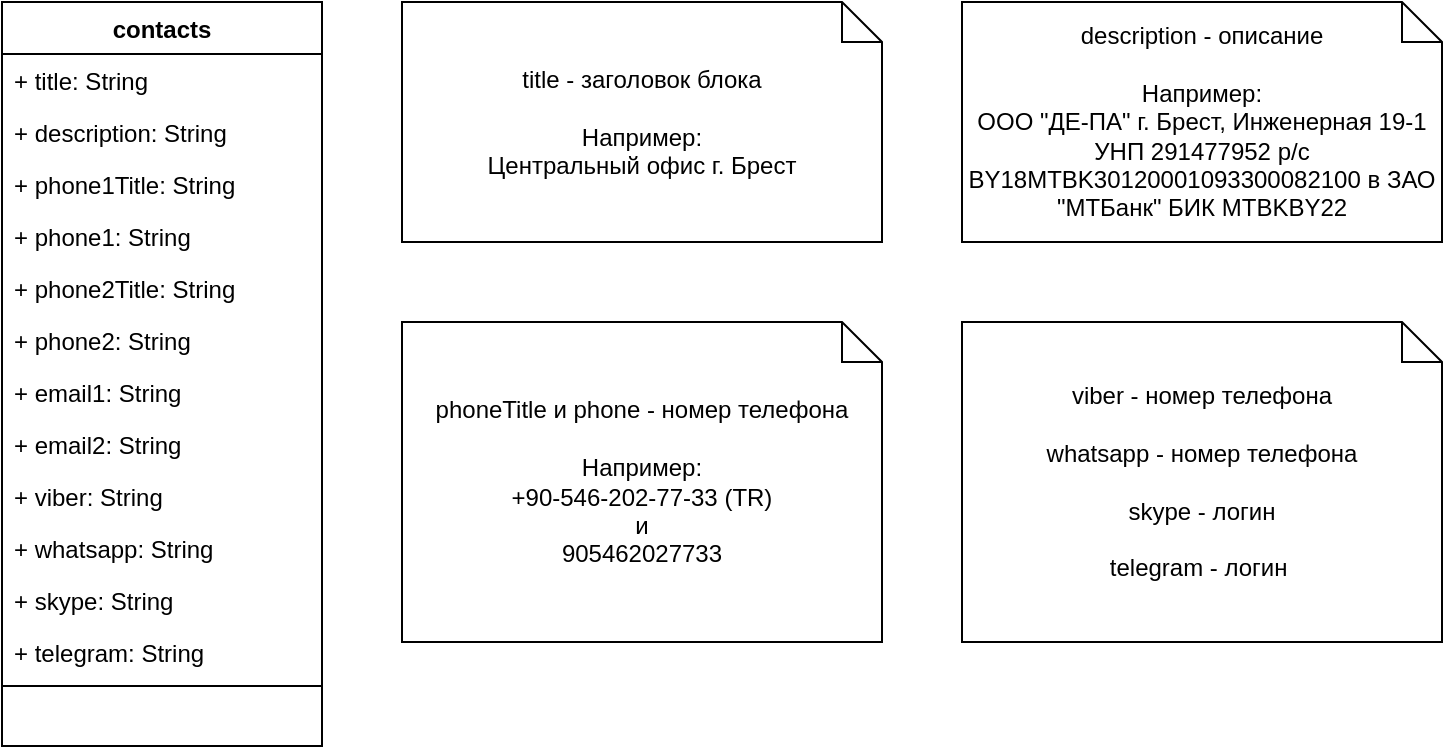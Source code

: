 <mxfile version="15.4.0" type="device"><diagram id="dV7PM9ALrl9J9a0mQNOs" name="Page-1"><mxGraphModel dx="1024" dy="592" grid="1" gridSize="10" guides="1" tooltips="1" connect="1" arrows="1" fold="1" page="1" pageScale="1" pageWidth="827" pageHeight="1169" math="0" shadow="0"><root><mxCell id="0"/><mxCell id="1" parent="0"/><mxCell id="vv3RvOk9WunKPp6Wpv85-6" value="title - заголовок блока&lt;br&gt;&lt;br&gt;Например:&lt;br&gt;Центральный офис г. Брест" style="shape=note;size=20;whiteSpace=wrap;html=1;" parent="1" vertex="1"><mxGeometry x="280" y="40" width="240" height="120" as="geometry"/></mxCell><mxCell id="vv3RvOk9WunKPp6Wpv85-7" value="description - описание&lt;br&gt;&lt;br&gt;Например:&lt;br&gt;ООО &quot;ДЕ-ПА&quot; г. Брест, Инженерная 19-1 УНП 291477952 р/с BY18MTBK30120001093300082100 в ЗАО &quot;МТБанк&quot; БИК MTBKBY22" style="shape=note;size=20;whiteSpace=wrap;html=1;" parent="1" vertex="1"><mxGeometry x="560" y="40" width="240" height="120" as="geometry"/></mxCell><mxCell id="vv3RvOk9WunKPp6Wpv85-8" value="phoneTitle и phone - номер телефона&lt;br&gt;&lt;br&gt;Например:&lt;br&gt;+90-546-202-77-33 (TR)&lt;br&gt;и&lt;br&gt;905462027733" style="shape=note;size=20;whiteSpace=wrap;html=1;" parent="1" vertex="1"><mxGeometry x="280" y="200" width="240" height="160" as="geometry"/></mxCell><mxCell id="vv3RvOk9WunKPp6Wpv85-10" value="viber - номер телефона&lt;br&gt;&lt;br&gt;whatsapp - номер телефона&lt;br&gt;&lt;br&gt;skype - логин&lt;br&gt;&lt;br&gt;telegram - логин&amp;nbsp;" style="shape=note;size=20;whiteSpace=wrap;html=1;" parent="1" vertex="1"><mxGeometry x="560" y="200" width="240" height="160" as="geometry"/></mxCell><mxCell id="WniZKwJasQYt_4otNPJh-1" value="contacts" style="swimlane;fontStyle=1;align=center;verticalAlign=top;childLayout=stackLayout;horizontal=1;startSize=26;horizontalStack=0;resizeParent=1;resizeParentMax=0;resizeLast=0;collapsible=1;marginBottom=0;" vertex="1" parent="1"><mxGeometry x="80" y="40" width="160" height="372" as="geometry"/></mxCell><mxCell id="WniZKwJasQYt_4otNPJh-5" value="+ title: String" style="text;strokeColor=none;fillColor=none;align=left;verticalAlign=top;spacingLeft=4;spacingRight=4;overflow=hidden;rotatable=0;points=[[0,0.5],[1,0.5]];portConstraint=eastwest;" vertex="1" parent="WniZKwJasQYt_4otNPJh-1"><mxGeometry y="26" width="160" height="26" as="geometry"/></mxCell><mxCell id="WniZKwJasQYt_4otNPJh-2" value="+ description: String" style="text;strokeColor=none;fillColor=none;align=left;verticalAlign=top;spacingLeft=4;spacingRight=4;overflow=hidden;rotatable=0;points=[[0,0.5],[1,0.5]];portConstraint=eastwest;" vertex="1" parent="WniZKwJasQYt_4otNPJh-1"><mxGeometry y="52" width="160" height="26" as="geometry"/></mxCell><mxCell id="WniZKwJasQYt_4otNPJh-6" value="+ phone1Title: String" style="text;strokeColor=none;fillColor=none;align=left;verticalAlign=top;spacingLeft=4;spacingRight=4;overflow=hidden;rotatable=0;points=[[0,0.5],[1,0.5]];portConstraint=eastwest;" vertex="1" parent="WniZKwJasQYt_4otNPJh-1"><mxGeometry y="78" width="160" height="26" as="geometry"/></mxCell><mxCell id="WniZKwJasQYt_4otNPJh-7" value="+ phone1: String" style="text;strokeColor=none;fillColor=none;align=left;verticalAlign=top;spacingLeft=4;spacingRight=4;overflow=hidden;rotatable=0;points=[[0,0.5],[1,0.5]];portConstraint=eastwest;" vertex="1" parent="WniZKwJasQYt_4otNPJh-1"><mxGeometry y="104" width="160" height="26" as="geometry"/></mxCell><mxCell id="WniZKwJasQYt_4otNPJh-8" value="+ phone2Title: String" style="text;strokeColor=none;fillColor=none;align=left;verticalAlign=top;spacingLeft=4;spacingRight=4;overflow=hidden;rotatable=0;points=[[0,0.5],[1,0.5]];portConstraint=eastwest;" vertex="1" parent="WniZKwJasQYt_4otNPJh-1"><mxGeometry y="130" width="160" height="26" as="geometry"/></mxCell><mxCell id="WniZKwJasQYt_4otNPJh-9" value="+ phone2: String" style="text;strokeColor=none;fillColor=none;align=left;verticalAlign=top;spacingLeft=4;spacingRight=4;overflow=hidden;rotatable=0;points=[[0,0.5],[1,0.5]];portConstraint=eastwest;" vertex="1" parent="WniZKwJasQYt_4otNPJh-1"><mxGeometry y="156" width="160" height="26" as="geometry"/></mxCell><mxCell id="WniZKwJasQYt_4otNPJh-10" value="+ email1: String" style="text;strokeColor=none;fillColor=none;align=left;verticalAlign=top;spacingLeft=4;spacingRight=4;overflow=hidden;rotatable=0;points=[[0,0.5],[1,0.5]];portConstraint=eastwest;" vertex="1" parent="WniZKwJasQYt_4otNPJh-1"><mxGeometry y="182" width="160" height="26" as="geometry"/></mxCell><mxCell id="WniZKwJasQYt_4otNPJh-11" value="+ email2: String" style="text;strokeColor=none;fillColor=none;align=left;verticalAlign=top;spacingLeft=4;spacingRight=4;overflow=hidden;rotatable=0;points=[[0,0.5],[1,0.5]];portConstraint=eastwest;" vertex="1" parent="WniZKwJasQYt_4otNPJh-1"><mxGeometry y="208" width="160" height="26" as="geometry"/></mxCell><mxCell id="WniZKwJasQYt_4otNPJh-12" value="+ viber: String" style="text;strokeColor=none;fillColor=none;align=left;verticalAlign=top;spacingLeft=4;spacingRight=4;overflow=hidden;rotatable=0;points=[[0,0.5],[1,0.5]];portConstraint=eastwest;" vertex="1" parent="WniZKwJasQYt_4otNPJh-1"><mxGeometry y="234" width="160" height="26" as="geometry"/></mxCell><mxCell id="WniZKwJasQYt_4otNPJh-13" value="+ whatsapp: String" style="text;strokeColor=none;fillColor=none;align=left;verticalAlign=top;spacingLeft=4;spacingRight=4;overflow=hidden;rotatable=0;points=[[0,0.5],[1,0.5]];portConstraint=eastwest;" vertex="1" parent="WniZKwJasQYt_4otNPJh-1"><mxGeometry y="260" width="160" height="26" as="geometry"/></mxCell><mxCell id="WniZKwJasQYt_4otNPJh-14" value="+ skype: String" style="text;strokeColor=none;fillColor=none;align=left;verticalAlign=top;spacingLeft=4;spacingRight=4;overflow=hidden;rotatable=0;points=[[0,0.5],[1,0.5]];portConstraint=eastwest;" vertex="1" parent="WniZKwJasQYt_4otNPJh-1"><mxGeometry y="286" width="160" height="26" as="geometry"/></mxCell><mxCell id="WniZKwJasQYt_4otNPJh-15" value="+ telegram: String" style="text;strokeColor=none;fillColor=none;align=left;verticalAlign=top;spacingLeft=4;spacingRight=4;overflow=hidden;rotatable=0;points=[[0,0.5],[1,0.5]];portConstraint=eastwest;" vertex="1" parent="WniZKwJasQYt_4otNPJh-1"><mxGeometry y="312" width="160" height="26" as="geometry"/></mxCell><mxCell id="WniZKwJasQYt_4otNPJh-3" value="" style="line;strokeWidth=1;fillColor=none;align=left;verticalAlign=middle;spacingTop=-1;spacingLeft=3;spacingRight=3;rotatable=0;labelPosition=right;points=[];portConstraint=eastwest;" vertex="1" parent="WniZKwJasQYt_4otNPJh-1"><mxGeometry y="338" width="160" height="8" as="geometry"/></mxCell><mxCell id="WniZKwJasQYt_4otNPJh-4" value=" " style="text;strokeColor=none;fillColor=none;align=left;verticalAlign=top;spacingLeft=4;spacingRight=4;overflow=hidden;rotatable=0;points=[[0,0.5],[1,0.5]];portConstraint=eastwest;" vertex="1" parent="WniZKwJasQYt_4otNPJh-1"><mxGeometry y="346" width="160" height="26" as="geometry"/></mxCell></root></mxGraphModel></diagram></mxfile>
